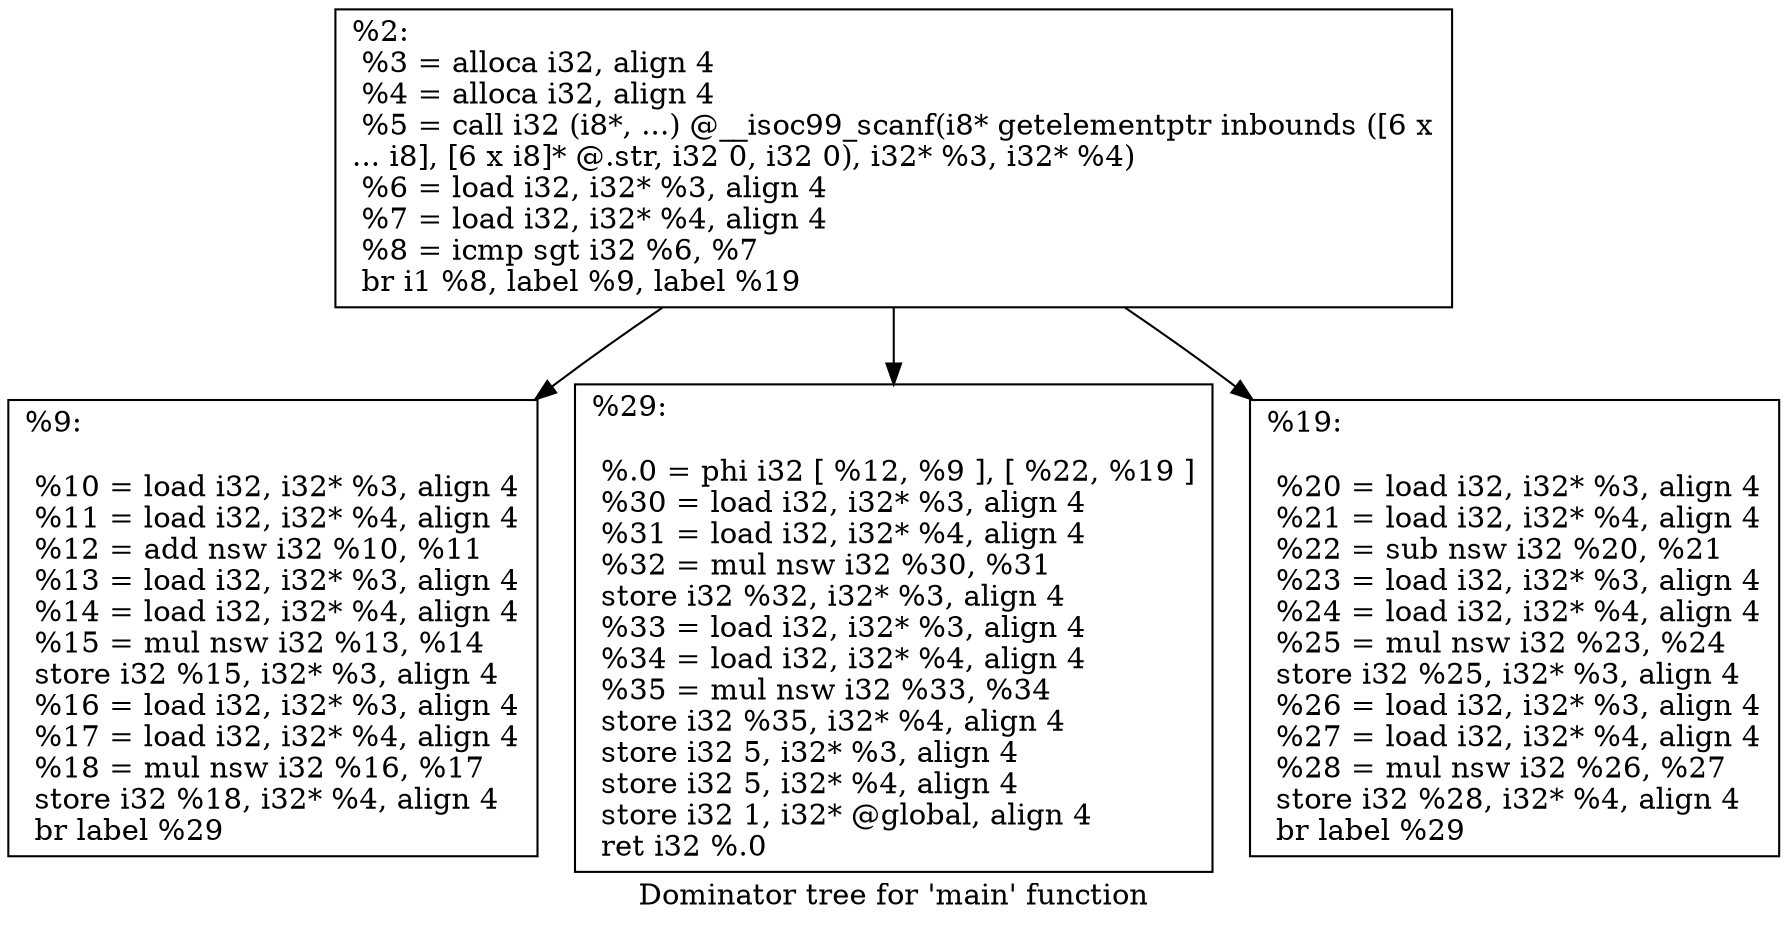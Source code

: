 digraph "Dominator tree for 'main' function" {
	label="Dominator tree for 'main' function";

	Node0x7fffd1929ad0 [shape=record,label="{%2:\l  %3 = alloca i32, align 4\l  %4 = alloca i32, align 4\l  %5 = call i32 (i8*, ...) @__isoc99_scanf(i8* getelementptr inbounds ([6 x\l... i8], [6 x i8]* @.str, i32 0, i32 0), i32* %3, i32* %4)\l  %6 = load i32, i32* %3, align 4\l  %7 = load i32, i32* %4, align 4\l  %8 = icmp sgt i32 %6, %7\l  br i1 %8, label %9, label %19\l}"];
	Node0x7fffd1929ad0 -> Node0x7fffd1929b10;
	Node0x7fffd1929ad0 -> Node0x7fffd1929b50;
	Node0x7fffd1929ad0 -> Node0x7fffd1929b90;
	Node0x7fffd1929b10 [shape=record,label="{%9:\l\l  %10 = load i32, i32* %3, align 4\l  %11 = load i32, i32* %4, align 4\l  %12 = add nsw i32 %10, %11\l  %13 = load i32, i32* %3, align 4\l  %14 = load i32, i32* %4, align 4\l  %15 = mul nsw i32 %13, %14\l  store i32 %15, i32* %3, align 4\l  %16 = load i32, i32* %3, align 4\l  %17 = load i32, i32* %4, align 4\l  %18 = mul nsw i32 %16, %17\l  store i32 %18, i32* %4, align 4\l  br label %29\l}"];
	Node0x7fffd1929b50 [shape=record,label="{%29:\l\l  %.0 = phi i32 [ %12, %9 ], [ %22, %19 ]\l  %30 = load i32, i32* %3, align 4\l  %31 = load i32, i32* %4, align 4\l  %32 = mul nsw i32 %30, %31\l  store i32 %32, i32* %3, align 4\l  %33 = load i32, i32* %3, align 4\l  %34 = load i32, i32* %4, align 4\l  %35 = mul nsw i32 %33, %34\l  store i32 %35, i32* %4, align 4\l  store i32 5, i32* %3, align 4\l  store i32 5, i32* %4, align 4\l  store i32 1, i32* @global, align 4\l  ret i32 %.0\l}"];
	Node0x7fffd1929b90 [shape=record,label="{%19:\l\l  %20 = load i32, i32* %3, align 4\l  %21 = load i32, i32* %4, align 4\l  %22 = sub nsw i32 %20, %21\l  %23 = load i32, i32* %3, align 4\l  %24 = load i32, i32* %4, align 4\l  %25 = mul nsw i32 %23, %24\l  store i32 %25, i32* %3, align 4\l  %26 = load i32, i32* %3, align 4\l  %27 = load i32, i32* %4, align 4\l  %28 = mul nsw i32 %26, %27\l  store i32 %28, i32* %4, align 4\l  br label %29\l}"];
}
